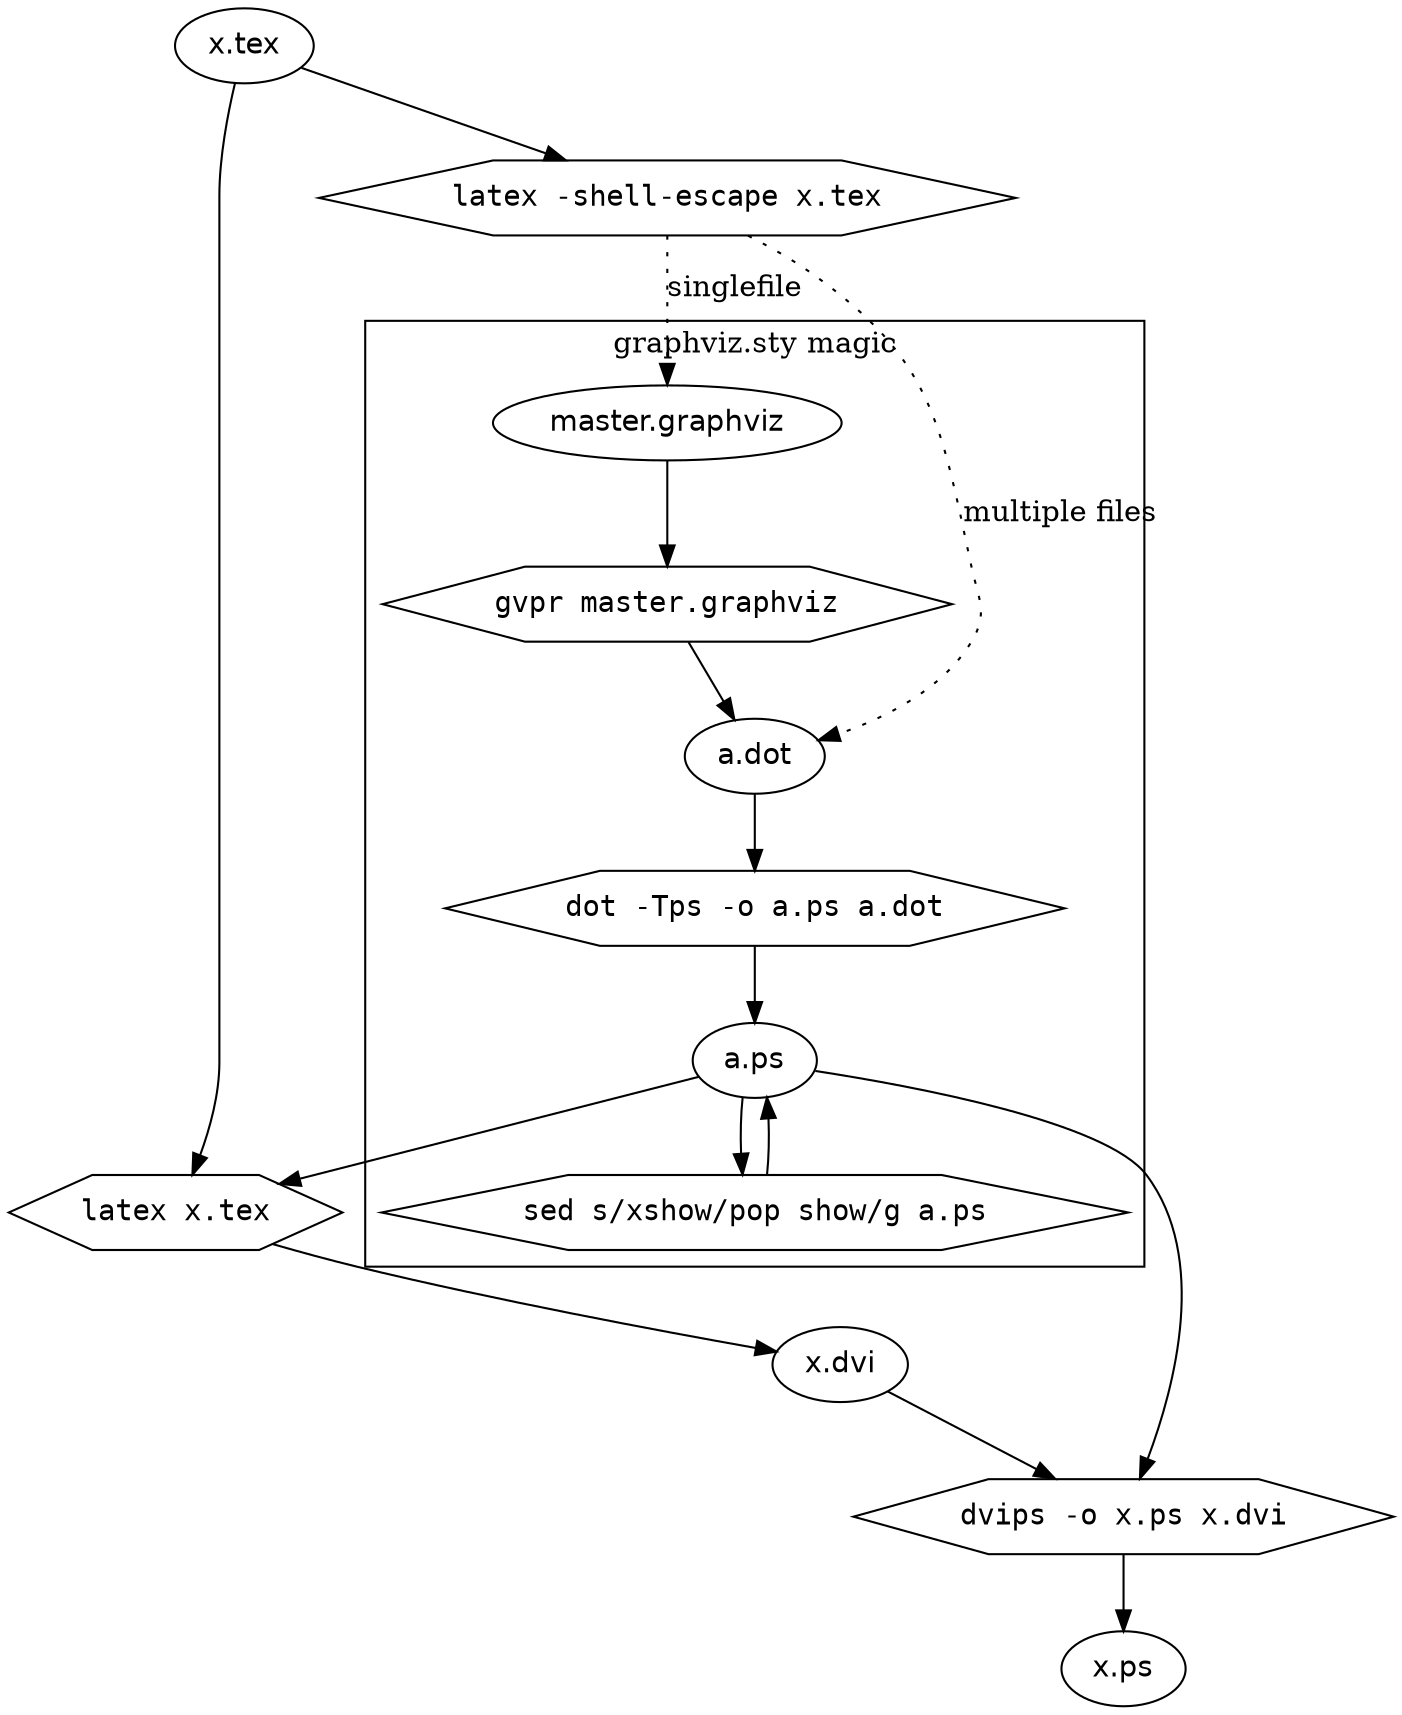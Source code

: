 digraph process {
/* PROGRAMS */
latex1 [label="latex -shell-escape x.tex", shape=hexagon, fontname=Courier];
latex2 [label="latex x.tex", shape=hexagon, fontname=Courier];
dvips [label="dvips -o x.ps x.dvi", shape=hexagon, fontname=Courier];
/* FILES */
xTex [label="x.tex", fontname=Helvetica, shape=ellipse];
xDvi [label="x.dvi", fontname=Helvetica, shape=ellipse];
xPS [label="x.ps", fontname=Helvetica, shape=ellipse];
subgraph cluster0 {
label="graphviz.sty magic";
dot [label="dot -Tps -o a.ps a.dot", shape=hexagon, fontname=Courier];
gvpr [label="gvpr master.graphviz", shape=hexagon, fontname=Courier];
aPS [label="a.ps", fontname=Helvetica, shape=ellipse];
sed [label="sed s/xshow/pop show/g a.ps", shape=hexagon, fontname=Courier];
aDot [label="a.dot", fontname=Helvetica, shape=ellipse];
master [label="master.graphviz", fontname=Helvetica, shape=ellipse];
};
/* COMMON EDGES */
xTex -> latex1;
xTex -> latex2;
latex2 -> xDvi;
xDvi -> dvips;
dvips -> xPS;
latex1 -> master [style=dotted, label=singlefile];
latex1 -> aDot [style=dotted, label="multiple files"];
master -> gvpr;
gvpr -> aDot;
aDot -> dot;
dot -> aPS;
aPS -> sed;
sed -> aPS;
aPS -> dvips;
aPS -> latex2;
}
